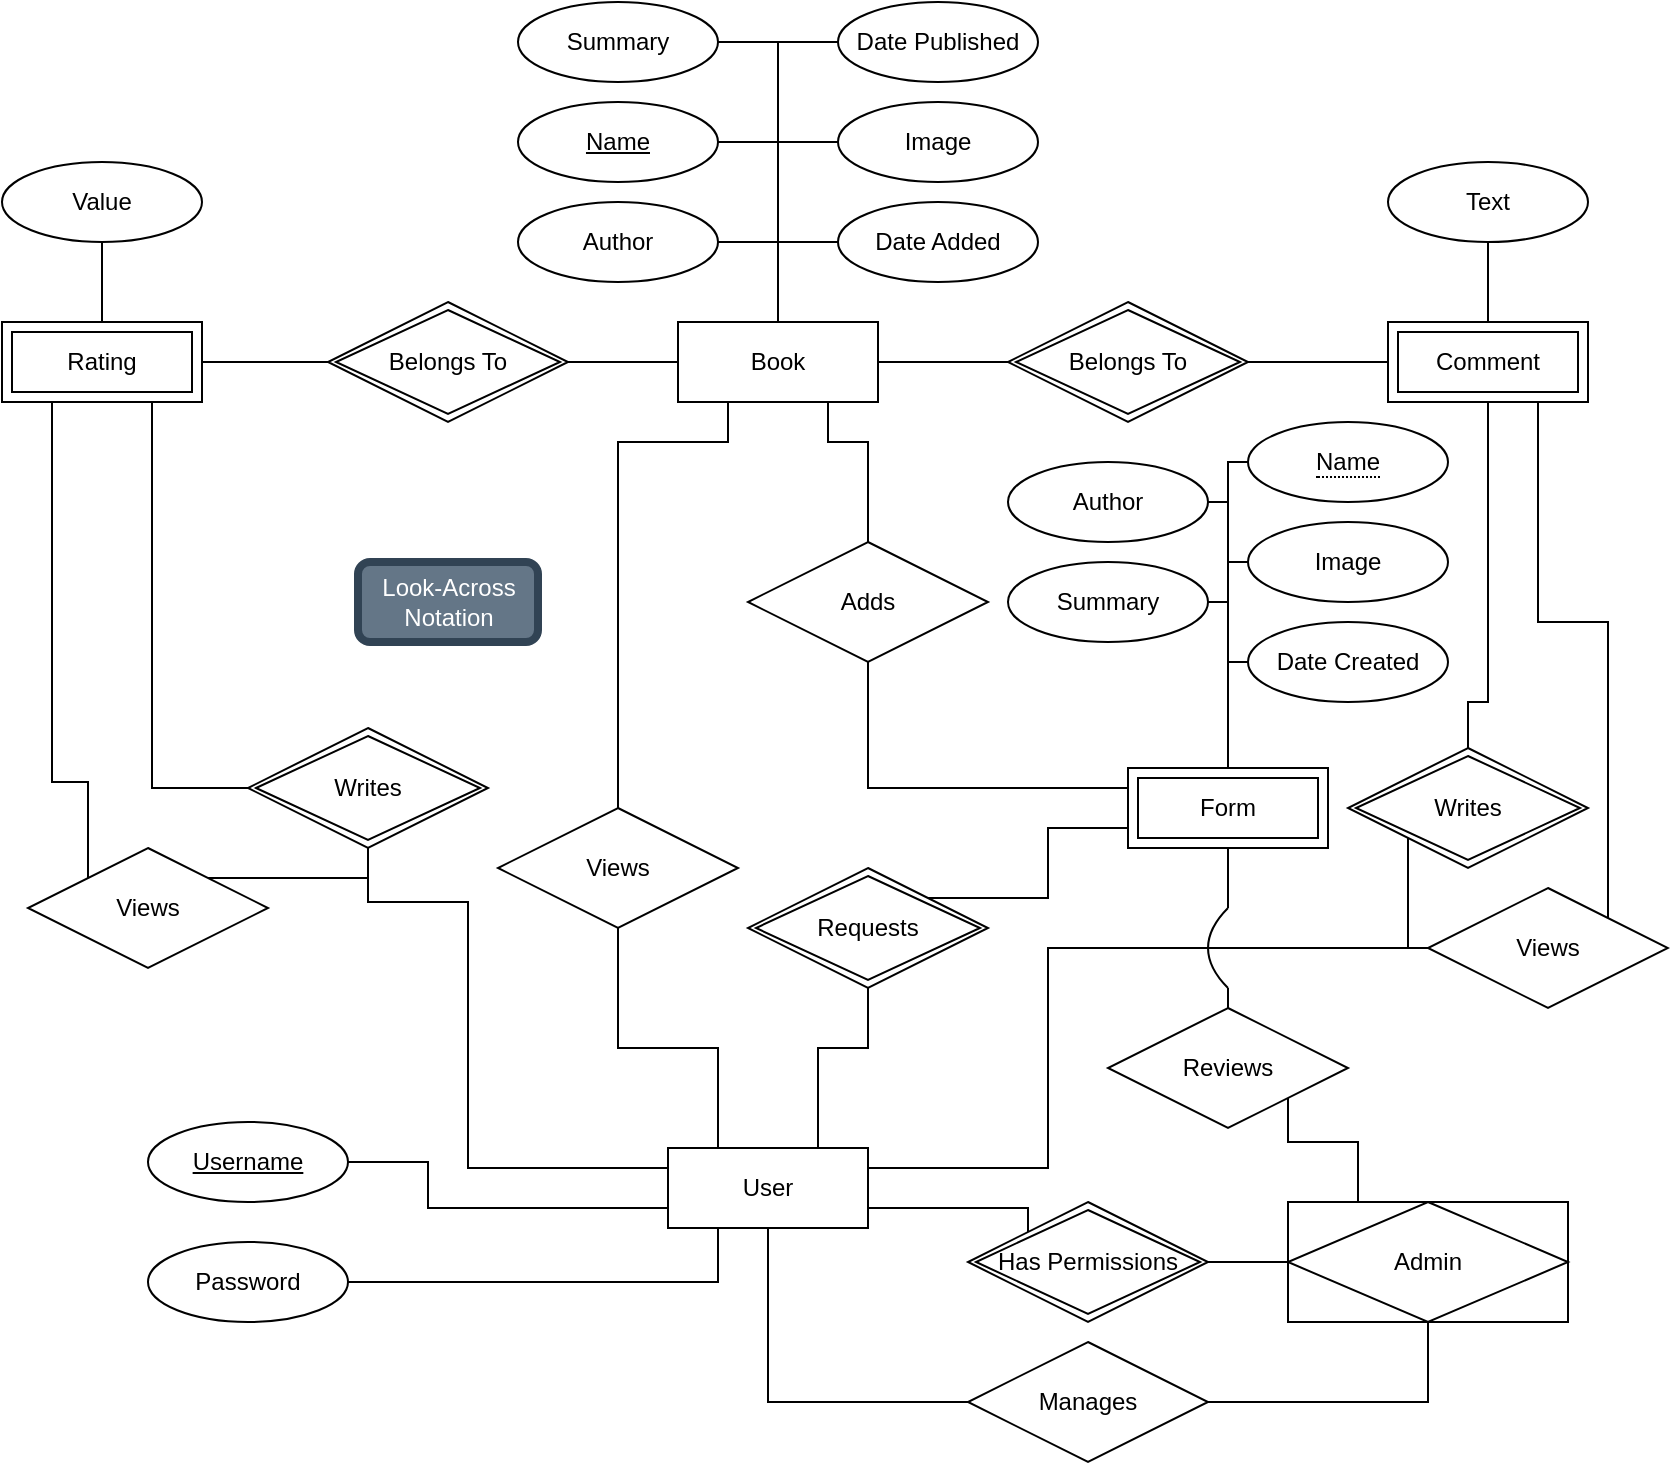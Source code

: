 <mxfile version="28.2.1">
  <diagram id="R2lEEEUBdFMjLlhIrx00" name="Page-1">
    <mxGraphModel dx="1188" dy="633" grid="1" gridSize="10" guides="1" tooltips="1" connect="1" arrows="1" fold="1" page="1" pageScale="1" pageWidth="1654" pageHeight="2336" math="0" shadow="0" extFonts="Permanent Marker^https://fonts.googleapis.com/css?family=Permanent+Marker">
      <root>
        <mxCell id="0" />
        <mxCell id="1" parent="0" />
        <mxCell id="_qxPgumP9IlU6FrScyzH-1" value="&lt;div&gt;Book&lt;/div&gt;" style="whiteSpace=wrap;html=1;align=center;" parent="1" vertex="1">
          <mxGeometry x="375" y="350" width="100" height="40" as="geometry" />
        </mxCell>
        <mxCell id="_qxPgumP9IlU6FrScyzH-5" style="edgeStyle=orthogonalEdgeStyle;rounded=0;orthogonalLoop=1;jettySize=auto;html=1;exitX=1;exitY=0.5;exitDx=0;exitDy=0;entryX=0.5;entryY=0;entryDx=0;entryDy=0;endArrow=none;endFill=0;" parent="1" source="_qxPgumP9IlU6FrScyzH-2" target="_qxPgumP9IlU6FrScyzH-1" edge="1">
          <mxGeometry relative="1" as="geometry">
            <mxPoint x="395" y="289.96" as="sourcePoint" />
            <mxPoint x="425" y="379.96" as="targetPoint" />
            <Array as="points">
              <mxPoint x="425" y="260" />
            </Array>
          </mxGeometry>
        </mxCell>
        <mxCell id="_qxPgumP9IlU6FrScyzH-2" value="Name" style="ellipse;whiteSpace=wrap;html=1;align=center;fontStyle=4;" parent="1" vertex="1">
          <mxGeometry x="295" y="240" width="100" height="40" as="geometry" />
        </mxCell>
        <mxCell id="_qxPgumP9IlU6FrScyzH-6" value="&lt;div&gt;Author&lt;/div&gt;" style="ellipse;whiteSpace=wrap;html=1;align=center;" parent="1" vertex="1">
          <mxGeometry x="295" y="290" width="100" height="40" as="geometry" />
        </mxCell>
        <mxCell id="_qxPgumP9IlU6FrScyzH-7" value="Date Added" style="ellipse;whiteSpace=wrap;html=1;align=center;" parent="1" vertex="1">
          <mxGeometry x="455" y="290" width="100" height="40" as="geometry" />
        </mxCell>
        <mxCell id="_qxPgumP9IlU6FrScyzH-10" value="" style="edgeStyle=orthogonalEdgeStyle;rounded=0;orthogonalLoop=1;jettySize=auto;html=1;exitX=1;exitY=0.5;exitDx=0;exitDy=0;entryX=0.5;entryY=0;entryDx=0;entryDy=0;endArrow=none;endFill=0;" parent="1" source="_qxPgumP9IlU6FrScyzH-6" target="_qxPgumP9IlU6FrScyzH-1" edge="1">
          <mxGeometry relative="1" as="geometry">
            <mxPoint x="535" y="310" as="sourcePoint" />
            <mxPoint x="455" y="380" as="targetPoint" />
            <Array as="points">
              <mxPoint x="425" y="310" />
            </Array>
          </mxGeometry>
        </mxCell>
        <mxCell id="_qxPgumP9IlU6FrScyzH-11" value="" style="edgeStyle=orthogonalEdgeStyle;rounded=0;orthogonalLoop=1;jettySize=auto;html=1;endArrow=none;endFill=0;entryX=0.5;entryY=0;entryDx=0;entryDy=0;exitX=0;exitY=0.5;exitDx=0;exitDy=0;" parent="1" source="_qxPgumP9IlU6FrScyzH-7" target="_qxPgumP9IlU6FrScyzH-1" edge="1">
          <mxGeometry relative="1" as="geometry">
            <mxPoint x="485" y="260" as="sourcePoint" />
            <mxPoint x="465" y="280" as="targetPoint" />
            <Array as="points">
              <mxPoint x="455" y="310" />
              <mxPoint x="425" y="310" />
            </Array>
          </mxGeometry>
        </mxCell>
        <mxCell id="_qxPgumP9IlU6FrScyzH-14" style="edgeStyle=orthogonalEdgeStyle;rounded=0;orthogonalLoop=1;jettySize=auto;html=1;exitX=0;exitY=0.5;exitDx=0;exitDy=0;entryX=0.5;entryY=0;entryDx=0;entryDy=0;endArrow=none;endFill=0;" parent="1" source="_qxPgumP9IlU6FrScyzH-12" target="_qxPgumP9IlU6FrScyzH-1" edge="1">
          <mxGeometry relative="1" as="geometry" />
        </mxCell>
        <mxCell id="_qxPgumP9IlU6FrScyzH-12" value="Image" style="ellipse;whiteSpace=wrap;html=1;align=center;" parent="1" vertex="1">
          <mxGeometry x="455" y="240" width="100" height="40" as="geometry" />
        </mxCell>
        <mxCell id="_qxPgumP9IlU6FrScyzH-16" value="Rating" style="shape=ext;margin=3;double=1;whiteSpace=wrap;html=1;align=center;" parent="1" vertex="1">
          <mxGeometry x="37" y="350" width="100" height="40" as="geometry" />
        </mxCell>
        <mxCell id="_qxPgumP9IlU6FrScyzH-17" value="&lt;div&gt;Comment&lt;/div&gt;" style="shape=ext;margin=3;double=1;whiteSpace=wrap;html=1;align=center;" parent="1" vertex="1">
          <mxGeometry x="730" y="350" width="100" height="40" as="geometry" />
        </mxCell>
        <mxCell id="_qxPgumP9IlU6FrScyzH-19" value="&lt;div&gt;Belongs To&lt;/div&gt;" style="shape=rhombus;double=1;perimeter=rhombusPerimeter;whiteSpace=wrap;html=1;align=center;" parent="1" vertex="1">
          <mxGeometry x="200" y="340" width="120" height="60" as="geometry" />
        </mxCell>
        <mxCell id="_qxPgumP9IlU6FrScyzH-20" value="Belongs To" style="shape=rhombus;double=1;perimeter=rhombusPerimeter;whiteSpace=wrap;html=1;align=center;" parent="1" vertex="1">
          <mxGeometry x="540" y="340" width="120" height="60" as="geometry" />
        </mxCell>
        <mxCell id="_qxPgumP9IlU6FrScyzH-21" value="" style="endArrow=none;html=1;rounded=0;exitX=1;exitY=0.5;exitDx=0;exitDy=0;entryX=0;entryY=0.5;entryDx=0;entryDy=0;" parent="1" source="_qxPgumP9IlU6FrScyzH-16" target="_qxPgumP9IlU6FrScyzH-19" edge="1">
          <mxGeometry relative="1" as="geometry">
            <mxPoint x="330" y="430" as="sourcePoint" />
            <mxPoint x="490" y="430" as="targetPoint" />
          </mxGeometry>
        </mxCell>
        <mxCell id="_qxPgumP9IlU6FrScyzH-22" value="" style="endArrow=none;html=1;rounded=0;exitX=1;exitY=0.5;exitDx=0;exitDy=0;entryX=0;entryY=0.5;entryDx=0;entryDy=0;" parent="1" source="_qxPgumP9IlU6FrScyzH-19" target="_qxPgumP9IlU6FrScyzH-1" edge="1">
          <mxGeometry relative="1" as="geometry">
            <mxPoint x="330" y="480" as="sourcePoint" />
            <mxPoint x="390" y="480" as="targetPoint" />
          </mxGeometry>
        </mxCell>
        <mxCell id="_qxPgumP9IlU6FrScyzH-23" value="" style="endArrow=none;html=1;rounded=0;exitX=1;exitY=0.5;exitDx=0;exitDy=0;entryX=0;entryY=0.5;entryDx=0;entryDy=0;" parent="1" source="_qxPgumP9IlU6FrScyzH-1" target="_qxPgumP9IlU6FrScyzH-20" edge="1">
          <mxGeometry relative="1" as="geometry">
            <mxPoint x="410" y="440" as="sourcePoint" />
            <mxPoint x="465" y="440" as="targetPoint" />
          </mxGeometry>
        </mxCell>
        <mxCell id="_qxPgumP9IlU6FrScyzH-24" value="" style="endArrow=none;html=1;rounded=0;exitX=1;exitY=0.5;exitDx=0;exitDy=0;entryX=0;entryY=0.5;entryDx=0;entryDy=0;" parent="1" source="_qxPgumP9IlU6FrScyzH-20" target="_qxPgumP9IlU6FrScyzH-17" edge="1">
          <mxGeometry relative="1" as="geometry">
            <mxPoint x="660" y="490" as="sourcePoint" />
            <mxPoint x="715" y="490" as="targetPoint" />
          </mxGeometry>
        </mxCell>
        <mxCell id="_qxPgumP9IlU6FrScyzH-26" value="Value" style="ellipse;whiteSpace=wrap;html=1;align=center;" parent="1" vertex="1">
          <mxGeometry x="37" y="270" width="100" height="40" as="geometry" />
        </mxCell>
        <mxCell id="_qxPgumP9IlU6FrScyzH-27" value="&lt;div&gt;Text&lt;/div&gt;" style="ellipse;whiteSpace=wrap;html=1;align=center;" parent="1" vertex="1">
          <mxGeometry x="730" y="270" width="100" height="40" as="geometry" />
        </mxCell>
        <mxCell id="_qxPgumP9IlU6FrScyzH-29" value="" style="endArrow=none;html=1;rounded=0;exitX=0.5;exitY=0;exitDx=0;exitDy=0;entryX=0.5;entryY=1;entryDx=0;entryDy=0;" parent="1" source="_qxPgumP9IlU6FrScyzH-16" target="_qxPgumP9IlU6FrScyzH-26" edge="1">
          <mxGeometry relative="1" as="geometry">
            <mxPoint x="157" y="360" as="sourcePoint" />
            <mxPoint x="217" y="360" as="targetPoint" />
          </mxGeometry>
        </mxCell>
        <mxCell id="_qxPgumP9IlU6FrScyzH-30" value="" style="endArrow=none;html=1;rounded=0;exitX=0.5;exitY=0;exitDx=0;exitDy=0;entryX=0.5;entryY=1;entryDx=0;entryDy=0;" parent="1" source="_qxPgumP9IlU6FrScyzH-17" target="_qxPgumP9IlU6FrScyzH-27" edge="1">
          <mxGeometry relative="1" as="geometry">
            <mxPoint x="781" y="355" as="sourcePoint" />
            <mxPoint x="781" y="315" as="targetPoint" />
          </mxGeometry>
        </mxCell>
        <mxCell id="_qxPgumP9IlU6FrScyzH-50" value="&lt;div&gt;Views&lt;/div&gt;" style="shape=rhombus;perimeter=rhombusPerimeter;whiteSpace=wrap;html=1;align=center;" parent="1" vertex="1">
          <mxGeometry x="285" y="593" width="120" height="60" as="geometry" />
        </mxCell>
        <mxCell id="_qxPgumP9IlU6FrScyzH-51" value="" style="endArrow=none;html=1;rounded=0;entryX=0.5;entryY=1;entryDx=0;entryDy=0;exitX=0.25;exitY=0;exitDx=0;exitDy=0;" parent="1" source="U-U-GfYKarlf4OOhgMv9-1" target="_qxPgumP9IlU6FrScyzH-50" edge="1">
          <mxGeometry relative="1" as="geometry">
            <mxPoint x="385" y="743" as="sourcePoint" />
            <mxPoint x="470" y="743" as="targetPoint" />
            <Array as="points">
              <mxPoint x="395" y="713" />
              <mxPoint x="345" y="713" />
            </Array>
          </mxGeometry>
        </mxCell>
        <mxCell id="_qxPgumP9IlU6FrScyzH-52" value="" style="endArrow=none;html=1;rounded=0;exitX=0.25;exitY=1;exitDx=0;exitDy=0;entryX=0.5;entryY=0;entryDx=0;entryDy=0;" parent="1" source="_qxPgumP9IlU6FrScyzH-1" target="_qxPgumP9IlU6FrScyzH-50" edge="1">
          <mxGeometry relative="1" as="geometry">
            <mxPoint x="200" y="490" as="sourcePoint" />
            <mxPoint x="360" y="490" as="targetPoint" />
            <Array as="points">
              <mxPoint x="400" y="410" />
              <mxPoint x="345" y="410" />
            </Array>
          </mxGeometry>
        </mxCell>
        <mxCell id="_qxPgumP9IlU6FrScyzH-53" value="Views" style="shape=rhombus;perimeter=rhombusPerimeter;whiteSpace=wrap;html=1;align=center;" parent="1" vertex="1">
          <mxGeometry x="750" y="633" width="120" height="60" as="geometry" />
        </mxCell>
        <mxCell id="_qxPgumP9IlU6FrScyzH-54" value="&lt;div&gt;Views&lt;/div&gt;" style="shape=rhombus;perimeter=rhombusPerimeter;whiteSpace=wrap;html=1;align=center;" parent="1" vertex="1">
          <mxGeometry x="50" y="613" width="120" height="60" as="geometry" />
        </mxCell>
        <mxCell id="_qxPgumP9IlU6FrScyzH-55" value="" style="endArrow=none;html=1;rounded=0;exitX=0.5;exitY=1;exitDx=0;exitDy=0;entryX=0;entryY=0.25;entryDx=0;entryDy=0;" parent="1" source="BT7zFztmOr8-_txrLHxJ-18" target="U-U-GfYKarlf4OOhgMv9-1" edge="1">
          <mxGeometry relative="1" as="geometry">
            <mxPoint x="160" y="663" as="sourcePoint" />
            <mxPoint x="350" y="773" as="targetPoint" />
            <Array as="points">
              <mxPoint x="220" y="640" />
              <mxPoint x="270" y="640" />
              <mxPoint x="270" y="773" />
            </Array>
          </mxGeometry>
        </mxCell>
        <mxCell id="_qxPgumP9IlU6FrScyzH-57" value="" style="endArrow=none;html=1;rounded=0;exitX=0;exitY=0.5;exitDx=0;exitDy=0;entryX=1;entryY=0.5;entryDx=0;entryDy=0;" parent="1" source="_qxPgumP9IlU6FrScyzH-53" edge="1">
          <mxGeometry relative="1" as="geometry">
            <mxPoint x="510" y="673" as="sourcePoint" />
            <mxPoint x="490" y="773" as="targetPoint" />
            <Array as="points">
              <mxPoint x="560" y="663" />
              <mxPoint x="560" y="773" />
            </Array>
          </mxGeometry>
        </mxCell>
        <mxCell id="_qxPgumP9IlU6FrScyzH-58" value="" style="endArrow=none;html=1;rounded=0;exitX=0.75;exitY=1;exitDx=0;exitDy=0;entryX=1;entryY=0;entryDx=0;entryDy=0;" parent="1" source="_qxPgumP9IlU6FrScyzH-17" target="_qxPgumP9IlU6FrScyzH-53" edge="1">
          <mxGeometry relative="1" as="geometry">
            <mxPoint x="640" y="590" as="sourcePoint" />
            <mxPoint x="800" y="420" as="targetPoint" />
            <Array as="points">
              <mxPoint x="805" y="500" />
              <mxPoint x="840" y="500" />
            </Array>
          </mxGeometry>
        </mxCell>
        <mxCell id="_qxPgumP9IlU6FrScyzH-59" value="" style="endArrow=none;html=1;rounded=0;exitX=0.25;exitY=1;exitDx=0;exitDy=0;entryX=0;entryY=0;entryDx=0;entryDy=0;" parent="1" source="_qxPgumP9IlU6FrScyzH-16" target="_qxPgumP9IlU6FrScyzH-54" edge="1">
          <mxGeometry relative="1" as="geometry">
            <mxPoint x="187" y="450" as="sourcePoint" />
            <mxPoint x="347" y="450" as="targetPoint" />
            <Array as="points">
              <mxPoint x="62" y="580" />
              <mxPoint x="80" y="580" />
            </Array>
          </mxGeometry>
        </mxCell>
        <mxCell id="_qxPgumP9IlU6FrScyzH-60" value="Form" style="shape=ext;margin=3;double=1;whiteSpace=wrap;html=1;align=center;" parent="1" vertex="1">
          <mxGeometry x="600" y="573" width="100" height="40" as="geometry" />
        </mxCell>
        <mxCell id="_qxPgumP9IlU6FrScyzH-62" value="&lt;div&gt;Requests&lt;/div&gt;" style="shape=rhombus;double=1;perimeter=rhombusPerimeter;whiteSpace=wrap;html=1;align=center;" parent="1" vertex="1">
          <mxGeometry x="410" y="623" width="120" height="60" as="geometry" />
        </mxCell>
        <mxCell id="_qxPgumP9IlU6FrScyzH-63" value="" style="endArrow=none;html=1;rounded=0;exitX=0.5;exitY=1;exitDx=0;exitDy=0;exitPerimeter=0;entryX=0.75;entryY=0;entryDx=0;entryDy=0;" parent="1" source="_qxPgumP9IlU6FrScyzH-62" target="U-U-GfYKarlf4OOhgMv9-1" edge="1">
          <mxGeometry relative="1" as="geometry">
            <mxPoint x="530" y="763" as="sourcePoint" />
            <mxPoint x="455" y="743" as="targetPoint" />
            <Array as="points">
              <mxPoint x="470" y="713" />
              <mxPoint x="445" y="713" />
            </Array>
          </mxGeometry>
        </mxCell>
        <mxCell id="_qxPgumP9IlU6FrScyzH-64" value="&lt;div&gt;Adds&lt;/div&gt;" style="shape=rhombus;perimeter=rhombusPerimeter;whiteSpace=wrap;html=1;align=center;" parent="1" vertex="1">
          <mxGeometry x="410" y="460" width="120" height="60" as="geometry" />
        </mxCell>
        <mxCell id="_qxPgumP9IlU6FrScyzH-66" value="" style="endArrow=none;html=1;rounded=0;exitX=0.5;exitY=1;exitDx=0;exitDy=0;entryX=0;entryY=0.25;entryDx=0;entryDy=0;" parent="1" source="_qxPgumP9IlU6FrScyzH-64" target="_qxPgumP9IlU6FrScyzH-60" edge="1">
          <mxGeometry relative="1" as="geometry">
            <mxPoint x="530" y="583" as="sourcePoint" />
            <mxPoint x="800" y="743" as="targetPoint" />
            <Array as="points">
              <mxPoint x="470" y="583" />
            </Array>
          </mxGeometry>
        </mxCell>
        <mxCell id="_qxPgumP9IlU6FrScyzH-67" value="" style="endArrow=none;html=1;rounded=0;exitX=1;exitY=0;exitDx=0;exitDy=0;entryX=0;entryY=0.75;entryDx=0;entryDy=0;" parent="1" source="_qxPgumP9IlU6FrScyzH-62" target="_qxPgumP9IlU6FrScyzH-60" edge="1">
          <mxGeometry relative="1" as="geometry">
            <mxPoint x="650" y="743" as="sourcePoint" />
            <mxPoint x="810" y="743" as="targetPoint" />
            <Array as="points">
              <mxPoint x="560" y="638" />
              <mxPoint x="560" y="603" />
            </Array>
          </mxGeometry>
        </mxCell>
        <mxCell id="_qxPgumP9IlU6FrScyzH-95" value="" style="endArrow=none;html=1;rounded=0;exitX=0.5;exitY=0;exitDx=0;exitDy=0;" parent="1" source="BT7zFztmOr8-_txrLHxJ-29" edge="1">
          <mxGeometry relative="1" as="geometry">
            <mxPoint x="650" y="740" as="sourcePoint" />
            <mxPoint x="650" y="683" as="targetPoint" />
          </mxGeometry>
        </mxCell>
        <mxCell id="_qxPgumP9IlU6FrScyzH-96" value="" style="endArrow=none;html=1;rounded=0;curved=1;" parent="1" edge="1">
          <mxGeometry relative="1" as="geometry">
            <mxPoint x="650" y="683" as="sourcePoint" />
            <mxPoint x="650" y="643" as="targetPoint" />
            <Array as="points">
              <mxPoint x="630" y="663" />
            </Array>
          </mxGeometry>
        </mxCell>
        <mxCell id="_qxPgumP9IlU6FrScyzH-97" value="" style="endArrow=none;html=1;rounded=0;exitX=0.5;exitY=1;exitDx=0;exitDy=0;" parent="1" source="_qxPgumP9IlU6FrScyzH-60" edge="1">
          <mxGeometry relative="1" as="geometry">
            <mxPoint x="660" y="823" as="sourcePoint" />
            <mxPoint x="650" y="643" as="targetPoint" />
          </mxGeometry>
        </mxCell>
        <mxCell id="_qxPgumP9IlU6FrScyzH-98" value="" style="endArrow=none;html=1;rounded=0;exitX=0.5;exitY=0;exitDx=0;exitDy=0;entryX=0.75;entryY=1;entryDx=0;entryDy=0;" parent="1" source="_qxPgumP9IlU6FrScyzH-64" target="_qxPgumP9IlU6FrScyzH-1" edge="1">
          <mxGeometry relative="1" as="geometry">
            <mxPoint x="470" y="430" as="sourcePoint" />
            <mxPoint x="630" y="430" as="targetPoint" />
            <Array as="points">
              <mxPoint x="470" y="410" />
              <mxPoint x="450" y="410" />
            </Array>
          </mxGeometry>
        </mxCell>
        <mxCell id="U-U-GfYKarlf4OOhgMv9-1" value="User" style="whiteSpace=wrap;html=1;align=center;" parent="1" vertex="1">
          <mxGeometry x="370" y="763" width="100" height="40" as="geometry" />
        </mxCell>
        <mxCell id="U-U-GfYKarlf4OOhgMv9-13" value="Image" style="ellipse;whiteSpace=wrap;html=1;align=center;" parent="1" vertex="1">
          <mxGeometry x="660" y="450" width="100" height="40" as="geometry" />
        </mxCell>
        <mxCell id="U-U-GfYKarlf4OOhgMv9-15" value="&lt;span style=&quot;border-bottom: 1px dotted;&quot;&gt;Name&lt;/span&gt;" style="ellipse;whiteSpace=wrap;html=1;align=center;" parent="1" vertex="1">
          <mxGeometry x="660" y="400" width="100" height="40" as="geometry" />
        </mxCell>
        <mxCell id="U-U-GfYKarlf4OOhgMv9-18" value="Author" style="ellipse;whiteSpace=wrap;html=1;align=center;" parent="1" vertex="1">
          <mxGeometry x="540" y="420" width="100" height="40" as="geometry" />
        </mxCell>
        <mxCell id="U-U-GfYKarlf4OOhgMv9-19" value="Date Created" style="ellipse;whiteSpace=wrap;html=1;align=center;" parent="1" vertex="1">
          <mxGeometry x="660" y="500" width="100" height="40" as="geometry" />
        </mxCell>
        <mxCell id="U-U-GfYKarlf4OOhgMv9-20" value="Summary" style="ellipse;whiteSpace=wrap;html=1;align=center;" parent="1" vertex="1">
          <mxGeometry x="540" y="470" width="100" height="40" as="geometry" />
        </mxCell>
        <mxCell id="U-U-GfYKarlf4OOhgMv9-21" value="&lt;div&gt;Summary&lt;/div&gt;" style="ellipse;whiteSpace=wrap;html=1;align=center;" parent="1" vertex="1">
          <mxGeometry x="295" y="190" width="100" height="40" as="geometry" />
        </mxCell>
        <mxCell id="U-U-GfYKarlf4OOhgMv9-22" value="" style="endArrow=none;html=1;rounded=0;exitX=0.5;exitY=0;exitDx=0;exitDy=0;entryX=1;entryY=0.5;entryDx=0;entryDy=0;" parent="1" source="_qxPgumP9IlU6FrScyzH-1" target="U-U-GfYKarlf4OOhgMv9-21" edge="1">
          <mxGeometry relative="1" as="geometry">
            <mxPoint x="430" y="260" as="sourcePoint" />
            <mxPoint x="690" y="210" as="targetPoint" />
            <Array as="points">
              <mxPoint x="425" y="210" />
            </Array>
          </mxGeometry>
        </mxCell>
        <mxCell id="U-U-GfYKarlf4OOhgMv9-23" value="" style="endArrow=none;html=1;rounded=0;exitX=1;exitY=0.5;exitDx=0;exitDy=0;entryX=0.5;entryY=0;entryDx=0;entryDy=0;" parent="1" source="U-U-GfYKarlf4OOhgMv9-20" target="_qxPgumP9IlU6FrScyzH-60" edge="1">
          <mxGeometry relative="1" as="geometry">
            <mxPoint x="640" y="530" as="sourcePoint" />
            <mxPoint x="800" y="530" as="targetPoint" />
            <Array as="points">
              <mxPoint x="650" y="490" />
            </Array>
          </mxGeometry>
        </mxCell>
        <mxCell id="U-U-GfYKarlf4OOhgMv9-24" value="" style="endArrow=none;html=1;rounded=0;exitX=1;exitY=0.5;exitDx=0;exitDy=0;entryX=0.5;entryY=0;entryDx=0;entryDy=0;" parent="1" source="U-U-GfYKarlf4OOhgMv9-18" target="_qxPgumP9IlU6FrScyzH-60" edge="1">
          <mxGeometry relative="1" as="geometry">
            <mxPoint x="480" y="530" as="sourcePoint" />
            <mxPoint x="640" y="530" as="targetPoint" />
            <Array as="points">
              <mxPoint x="650" y="440" />
            </Array>
          </mxGeometry>
        </mxCell>
        <mxCell id="U-U-GfYKarlf4OOhgMv9-25" value="" style="endArrow=none;html=1;rounded=0;exitX=0;exitY=0.5;exitDx=0;exitDy=0;entryX=0.5;entryY=0;entryDx=0;entryDy=0;" parent="1" source="U-U-GfYKarlf4OOhgMv9-19" target="_qxPgumP9IlU6FrScyzH-60" edge="1">
          <mxGeometry relative="1" as="geometry">
            <mxPoint x="570" y="550" as="sourcePoint" />
            <mxPoint x="730" y="550" as="targetPoint" />
            <Array as="points">
              <mxPoint x="650" y="520" />
            </Array>
          </mxGeometry>
        </mxCell>
        <mxCell id="U-U-GfYKarlf4OOhgMv9-26" value="" style="endArrow=none;html=1;rounded=0;exitX=0;exitY=0.5;exitDx=0;exitDy=0;entryX=0.5;entryY=0;entryDx=0;entryDy=0;" parent="1" source="U-U-GfYKarlf4OOhgMv9-13" target="_qxPgumP9IlU6FrScyzH-60" edge="1">
          <mxGeometry relative="1" as="geometry">
            <mxPoint x="590" y="560" as="sourcePoint" />
            <mxPoint x="750" y="560" as="targetPoint" />
            <Array as="points">
              <mxPoint x="650" y="470" />
            </Array>
          </mxGeometry>
        </mxCell>
        <mxCell id="U-U-GfYKarlf4OOhgMv9-27" value="" style="endArrow=none;html=1;rounded=0;exitX=0.5;exitY=0;exitDx=0;exitDy=0;entryX=0;entryY=0.5;entryDx=0;entryDy=0;" parent="1" source="_qxPgumP9IlU6FrScyzH-60" target="U-U-GfYKarlf4OOhgMv9-15" edge="1">
          <mxGeometry relative="1" as="geometry">
            <mxPoint x="690" y="560" as="sourcePoint" />
            <mxPoint x="850" y="560" as="targetPoint" />
            <Array as="points">
              <mxPoint x="650" y="420" />
            </Array>
          </mxGeometry>
        </mxCell>
        <mxCell id="U-U-GfYKarlf4OOhgMv9-28" value="&lt;div&gt;Look-Across&lt;/div&gt;&lt;div&gt;Notation&lt;/div&gt;" style="text;html=1;align=center;verticalAlign=middle;resizable=0;points=[];autosize=1;strokeColor=#314354;fillColor=#647687;rounded=1;glass=0;fontColor=#ffffff;strokeWidth=4;" parent="1" vertex="1">
          <mxGeometry x="215" y="470" width="90" height="40" as="geometry" />
        </mxCell>
        <mxCell id="BT7zFztmOr8-_txrLHxJ-1" value="Date Published" style="ellipse;whiteSpace=wrap;html=1;align=center;" vertex="1" parent="1">
          <mxGeometry x="455" y="190" width="100" height="40" as="geometry" />
        </mxCell>
        <mxCell id="BT7zFztmOr8-_txrLHxJ-2" value="" style="endArrow=none;html=1;rounded=0;exitX=0.5;exitY=0;exitDx=0;exitDy=0;entryX=0;entryY=0.5;entryDx=0;entryDy=0;" edge="1" parent="1" source="_qxPgumP9IlU6FrScyzH-1" target="BT7zFztmOr8-_txrLHxJ-1">
          <mxGeometry relative="1" as="geometry">
            <mxPoint x="640" y="370" as="sourcePoint" />
            <mxPoint x="610" y="230" as="targetPoint" />
            <Array as="points">
              <mxPoint x="425" y="210" />
            </Array>
          </mxGeometry>
        </mxCell>
        <mxCell id="BT7zFztmOr8-_txrLHxJ-3" value="Password" style="ellipse;whiteSpace=wrap;html=1;align=center;" vertex="1" parent="1">
          <mxGeometry x="110" y="810" width="100" height="40" as="geometry" />
        </mxCell>
        <mxCell id="BT7zFztmOr8-_txrLHxJ-6" value="" style="endArrow=none;html=1;rounded=0;exitX=1;exitY=0.5;exitDx=0;exitDy=0;entryX=0;entryY=0.75;entryDx=0;entryDy=0;" edge="1" parent="1" source="BT7zFztmOr8-_txrLHxJ-12" target="U-U-GfYKarlf4OOhgMv9-1">
          <mxGeometry relative="1" as="geometry">
            <mxPoint x="140" y="930" as="sourcePoint" />
            <mxPoint x="300" y="930" as="targetPoint" />
            <Array as="points">
              <mxPoint x="250" y="770" />
              <mxPoint x="250" y="793" />
            </Array>
          </mxGeometry>
        </mxCell>
        <mxCell id="BT7zFztmOr8-_txrLHxJ-12" value="&lt;div&gt;Username&lt;/div&gt;" style="ellipse;whiteSpace=wrap;html=1;align=center;fontStyle=4;" vertex="1" parent="1">
          <mxGeometry x="110" y="750" width="100" height="40" as="geometry" />
        </mxCell>
        <mxCell id="BT7zFztmOr8-_txrLHxJ-16" value="" style="endArrow=none;html=1;rounded=0;exitX=0.25;exitY=1;exitDx=0;exitDy=0;entryX=1;entryY=0.5;entryDx=0;entryDy=0;" edge="1" parent="1" source="U-U-GfYKarlf4OOhgMv9-1" target="BT7zFztmOr8-_txrLHxJ-3">
          <mxGeometry relative="1" as="geometry">
            <mxPoint x="250" y="830" as="sourcePoint" />
            <mxPoint x="250" y="870" as="targetPoint" />
            <Array as="points">
              <mxPoint x="395" y="830" />
              <mxPoint x="230" y="830" />
            </Array>
          </mxGeometry>
        </mxCell>
        <mxCell id="BT7zFztmOr8-_txrLHxJ-18" value="Writes" style="shape=rhombus;double=1;perimeter=rhombusPerimeter;whiteSpace=wrap;html=1;align=center;" vertex="1" parent="1">
          <mxGeometry x="160" y="553" width="120" height="60" as="geometry" />
        </mxCell>
        <mxCell id="BT7zFztmOr8-_txrLHxJ-19" value="" style="endArrow=none;html=1;rounded=0;exitX=1;exitY=0;exitDx=0;exitDy=0;" edge="1" parent="1" source="_qxPgumP9IlU6FrScyzH-54">
          <mxGeometry relative="1" as="geometry">
            <mxPoint x="220" y="670" as="sourcePoint" />
            <mxPoint x="220" y="628" as="targetPoint" />
          </mxGeometry>
        </mxCell>
        <mxCell id="BT7zFztmOr8-_txrLHxJ-20" value="" style="endArrow=none;html=1;rounded=0;exitX=0;exitY=0.5;exitDx=0;exitDy=0;entryX=0.75;entryY=1;entryDx=0;entryDy=0;" edge="1" parent="1" source="BT7zFztmOr8-_txrLHxJ-18" target="_qxPgumP9IlU6FrScyzH-16">
          <mxGeometry relative="1" as="geometry">
            <mxPoint x="330" y="620" as="sourcePoint" />
            <mxPoint x="490" y="620" as="targetPoint" />
            <Array as="points">
              <mxPoint x="112" y="583" />
            </Array>
          </mxGeometry>
        </mxCell>
        <mxCell id="BT7zFztmOr8-_txrLHxJ-21" value="Writes" style="shape=rhombus;double=1;perimeter=rhombusPerimeter;whiteSpace=wrap;html=1;align=center;" vertex="1" parent="1">
          <mxGeometry x="710" y="563" width="120" height="60" as="geometry" />
        </mxCell>
        <mxCell id="BT7zFztmOr8-_txrLHxJ-22" value="" style="endArrow=none;html=1;rounded=0;entryX=0;entryY=1;entryDx=0;entryDy=0;exitX=1;exitY=0.25;exitDx=0;exitDy=0;movable=1;resizable=1;rotatable=1;deletable=1;editable=1;locked=0;connectable=1;" edge="1" parent="1" source="U-U-GfYKarlf4OOhgMv9-1" target="BT7zFztmOr8-_txrLHxJ-21">
          <mxGeometry relative="1" as="geometry">
            <mxPoint x="490" y="773" as="sourcePoint" />
            <mxPoint x="890" y="710" as="targetPoint" />
            <Array as="points">
              <mxPoint x="560" y="773" />
              <mxPoint x="560" y="663" />
              <mxPoint x="740" y="663" />
            </Array>
          </mxGeometry>
        </mxCell>
        <mxCell id="BT7zFztmOr8-_txrLHxJ-23" value="" style="endArrow=none;html=1;rounded=0;exitX=0.5;exitY=0;exitDx=0;exitDy=0;entryX=0.5;entryY=1;entryDx=0;entryDy=0;" edge="1" parent="1" source="BT7zFztmOr8-_txrLHxJ-21" target="_qxPgumP9IlU6FrScyzH-17">
          <mxGeometry relative="1" as="geometry">
            <mxPoint x="890" y="540" as="sourcePoint" />
            <mxPoint x="1050" y="540" as="targetPoint" />
            <Array as="points">
              <mxPoint x="770" y="540" />
              <mxPoint x="780" y="540" />
            </Array>
          </mxGeometry>
        </mxCell>
        <mxCell id="BT7zFztmOr8-_txrLHxJ-25" value="&lt;div&gt;Manages&lt;/div&gt;" style="shape=rhombus;perimeter=rhombusPerimeter;whiteSpace=wrap;html=1;align=center;" vertex="1" parent="1">
          <mxGeometry x="520" y="860" width="120" height="60" as="geometry" />
        </mxCell>
        <mxCell id="BT7zFztmOr8-_txrLHxJ-26" value="" style="endArrow=none;html=1;rounded=0;exitX=0.5;exitY=1;exitDx=0;exitDy=0;entryX=0;entryY=0.5;entryDx=0;entryDy=0;" edge="1" parent="1" source="U-U-GfYKarlf4OOhgMv9-1" target="BT7zFztmOr8-_txrLHxJ-25">
          <mxGeometry relative="1" as="geometry">
            <mxPoint x="240" y="840" as="sourcePoint" />
            <mxPoint x="450" y="850" as="targetPoint" />
            <Array as="points">
              <mxPoint x="420" y="890" />
            </Array>
          </mxGeometry>
        </mxCell>
        <mxCell id="BT7zFztmOr8-_txrLHxJ-28" value="&lt;div&gt;Admin&lt;/div&gt;" style="shape=associativeEntity;whiteSpace=wrap;html=1;align=center;" vertex="1" parent="1">
          <mxGeometry x="680" y="790" width="140" height="60" as="geometry" />
        </mxCell>
        <mxCell id="BT7zFztmOr8-_txrLHxJ-29" value="Reviews" style="shape=rhombus;perimeter=rhombusPerimeter;whiteSpace=wrap;html=1;align=center;" vertex="1" parent="1">
          <mxGeometry x="590" y="693" width="120" height="60" as="geometry" />
        </mxCell>
        <mxCell id="BT7zFztmOr8-_txrLHxJ-31" value="Has Permissions" style="shape=rhombus;double=1;perimeter=rhombusPerimeter;whiteSpace=wrap;html=1;align=center;" vertex="1" parent="1">
          <mxGeometry x="520" y="790" width="120" height="60" as="geometry" />
        </mxCell>
        <mxCell id="BT7zFztmOr8-_txrLHxJ-32" value="" style="endArrow=none;html=1;rounded=0;exitX=1;exitY=0.75;exitDx=0;exitDy=0;entryX=0;entryY=0;entryDx=0;entryDy=0;" edge="1" parent="1" source="U-U-GfYKarlf4OOhgMv9-1" target="BT7zFztmOr8-_txrLHxJ-31">
          <mxGeometry relative="1" as="geometry">
            <mxPoint x="550" y="880" as="sourcePoint" />
            <mxPoint x="550" y="947" as="targetPoint" />
            <Array as="points">
              <mxPoint x="550" y="793" />
            </Array>
          </mxGeometry>
        </mxCell>
        <mxCell id="BT7zFztmOr8-_txrLHxJ-33" value="" style="endArrow=none;html=1;rounded=0;exitX=1;exitY=0.5;exitDx=0;exitDy=0;entryX=0;entryY=0.5;entryDx=0;entryDy=0;" edge="1" parent="1" source="BT7zFztmOr8-_txrLHxJ-31" target="BT7zFztmOr8-_txrLHxJ-28">
          <mxGeometry relative="1" as="geometry">
            <mxPoint x="600" y="880" as="sourcePoint" />
            <mxPoint x="760" y="880" as="targetPoint" />
          </mxGeometry>
        </mxCell>
        <mxCell id="BT7zFztmOr8-_txrLHxJ-34" value="" style="endArrow=none;html=1;rounded=0;exitX=1;exitY=1;exitDx=0;exitDy=0;entryX=0.25;entryY=0;entryDx=0;entryDy=0;" edge="1" parent="1" source="BT7zFztmOr8-_txrLHxJ-29" target="BT7zFztmOr8-_txrLHxJ-28">
          <mxGeometry relative="1" as="geometry">
            <mxPoint x="630" y="930" as="sourcePoint" />
            <mxPoint x="790" y="930" as="targetPoint" />
            <Array as="points">
              <mxPoint x="680" y="760" />
              <mxPoint x="715" y="760" />
            </Array>
          </mxGeometry>
        </mxCell>
        <mxCell id="BT7zFztmOr8-_txrLHxJ-35" value="" style="endArrow=none;html=1;rounded=0;exitX=1;exitY=0.5;exitDx=0;exitDy=0;entryX=0.5;entryY=1;entryDx=0;entryDy=0;" edge="1" parent="1" source="BT7zFztmOr8-_txrLHxJ-25" target="BT7zFztmOr8-_txrLHxJ-28">
          <mxGeometry relative="1" as="geometry">
            <mxPoint x="730" y="900" as="sourcePoint" />
            <mxPoint x="890" y="900" as="targetPoint" />
            <Array as="points">
              <mxPoint x="750" y="890" />
            </Array>
          </mxGeometry>
        </mxCell>
      </root>
    </mxGraphModel>
  </diagram>
</mxfile>
